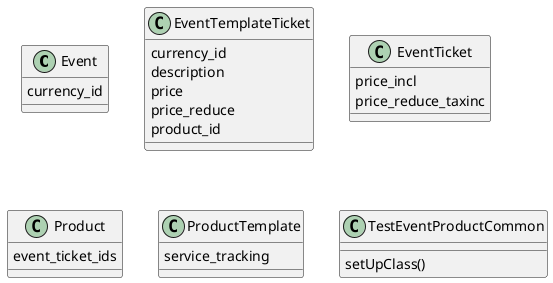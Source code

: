 @startuml classes_event_product
set namespaceSeparator none
class "Event" as odoo_src.odoo.addons.event_product.models.event_event.Event {
  currency_id
}
class "EventTemplateTicket" as odoo_src.odoo.addons.event_product.models.event_type_ticket.EventTemplateTicket {
  currency_id
  description
  price
  price_reduce
  product_id
}
class "EventTicket" as odoo_src.odoo.addons.event_product.models.event_event_ticket.EventTicket {
  price_incl
  price_reduce_taxinc
}
class "Product" as odoo_src.odoo.addons.event_product.models.product_product.Product {
  event_ticket_ids
}
class "ProductTemplate" as odoo_src.odoo.addons.event_product.models.product_template.ProductTemplate {
  service_tracking
}
class "TestEventProductCommon" as odoo_src.odoo.addons.event_product.tests.common.TestEventProductCommon {
  setUpClass()
}
@enduml
